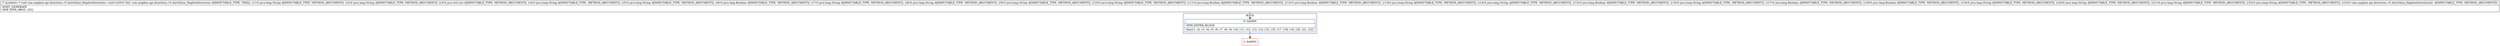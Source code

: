 digraph "CFG forcom.mapbox.api.directions.v5.AutoValue_MapboxDirections.\<init\>(Ljava\/lang\/String;Ljava\/lang\/String;Ljava\/util\/List;Ljava\/lang\/String;Ljava\/lang\/String;Ljava\/lang\/Boolean;Ljava\/lang\/String;Ljava\/lang\/String;Ljava\/lang\/String;Ljava\/lang\/String;Ljava\/lang\/Boolean;Ljava\/lang\/Boolean;Ljava\/lang\/String;Ljava\/lang\/String;Ljava\/lang\/Boolean;Ljava\/lang\/String;Ljava\/lang\/Boolean;Ljava\/lang\/Boolean;Ljava\/lang\/String;Ljava\/lang\/String;Ljava\/lang\/String;Ljava\/lang\/String;Lcom\/mapbox\/api\/directions\/v5\/AutoValue_MapboxDirections$1;)V" {
subgraph cluster_Region_91989802 {
label = "R(1:0)";
node [shape=record,color=blue];
Node_0 [shape=record,label="{0\:\ 0x0000|MTH_ENTER_BLOCK\l|this(r1, r2, r3, r4, r5, r6, r7, r8, r9, r10, r11, r12, r13, r14, r15, r16, r17, r18, r19, r20, r21, r22)\l}"];
}
Node_1 [shape=record,color=red,label="{1\:\ 0x0003}"];
MethodNode[shape=record,label="{\/* synthetic *\/ void com.mapbox.api.directions.v5.AutoValue_MapboxDirections.\<init\>((r0v0 'this' com.mapbox.api.directions.v5.AutoValue_MapboxDirections A[IMMUTABLE_TYPE, THIS]), (r1v0 java.lang.String A[IMMUTABLE_TYPE, METHOD_ARGUMENT]), (r2v0 java.lang.String A[IMMUTABLE_TYPE, METHOD_ARGUMENT]), (r3v0 java.util.List A[IMMUTABLE_TYPE, METHOD_ARGUMENT]), (r4v0 java.lang.String A[IMMUTABLE_TYPE, METHOD_ARGUMENT]), (r5v0 java.lang.String A[IMMUTABLE_TYPE, METHOD_ARGUMENT]), (r6v0 java.lang.Boolean A[IMMUTABLE_TYPE, METHOD_ARGUMENT]), (r7v0 java.lang.String A[IMMUTABLE_TYPE, METHOD_ARGUMENT]), (r8v0 java.lang.String A[IMMUTABLE_TYPE, METHOD_ARGUMENT]), (r9v0 java.lang.String A[IMMUTABLE_TYPE, METHOD_ARGUMENT]), (r10v0 java.lang.String A[IMMUTABLE_TYPE, METHOD_ARGUMENT]), (r11v0 java.lang.Boolean A[IMMUTABLE_TYPE, METHOD_ARGUMENT]), (r12v0 java.lang.Boolean A[IMMUTABLE_TYPE, METHOD_ARGUMENT]), (r13v0 java.lang.String A[IMMUTABLE_TYPE, METHOD_ARGUMENT]), (r14v0 java.lang.String A[IMMUTABLE_TYPE, METHOD_ARGUMENT]), (r15v0 java.lang.Boolean A[IMMUTABLE_TYPE, METHOD_ARGUMENT]), (r16v0 java.lang.String A[IMMUTABLE_TYPE, METHOD_ARGUMENT]), (r17v0 java.lang.Boolean A[IMMUTABLE_TYPE, METHOD_ARGUMENT]), (r18v0 java.lang.Boolean A[IMMUTABLE_TYPE, METHOD_ARGUMENT]), (r19v0 java.lang.String A[IMMUTABLE_TYPE, METHOD_ARGUMENT]), (r20v0 java.lang.String A[IMMUTABLE_TYPE, METHOD_ARGUMENT]), (r21v0 java.lang.String A[IMMUTABLE_TYPE, METHOD_ARGUMENT]), (r22v0 java.lang.String A[IMMUTABLE_TYPE, METHOD_ARGUMENT]), (r23v0 com.mapbox.api.directions.v5.AutoValue_MapboxDirections$1 A[IMMUTABLE_TYPE, METHOD_ARGUMENT]))  | DONT_GENERATE\lSKIP_MTH_ARGS: \{22\}\l}"];
MethodNode -> Node_0;
Node_0 -> Node_1;
}

